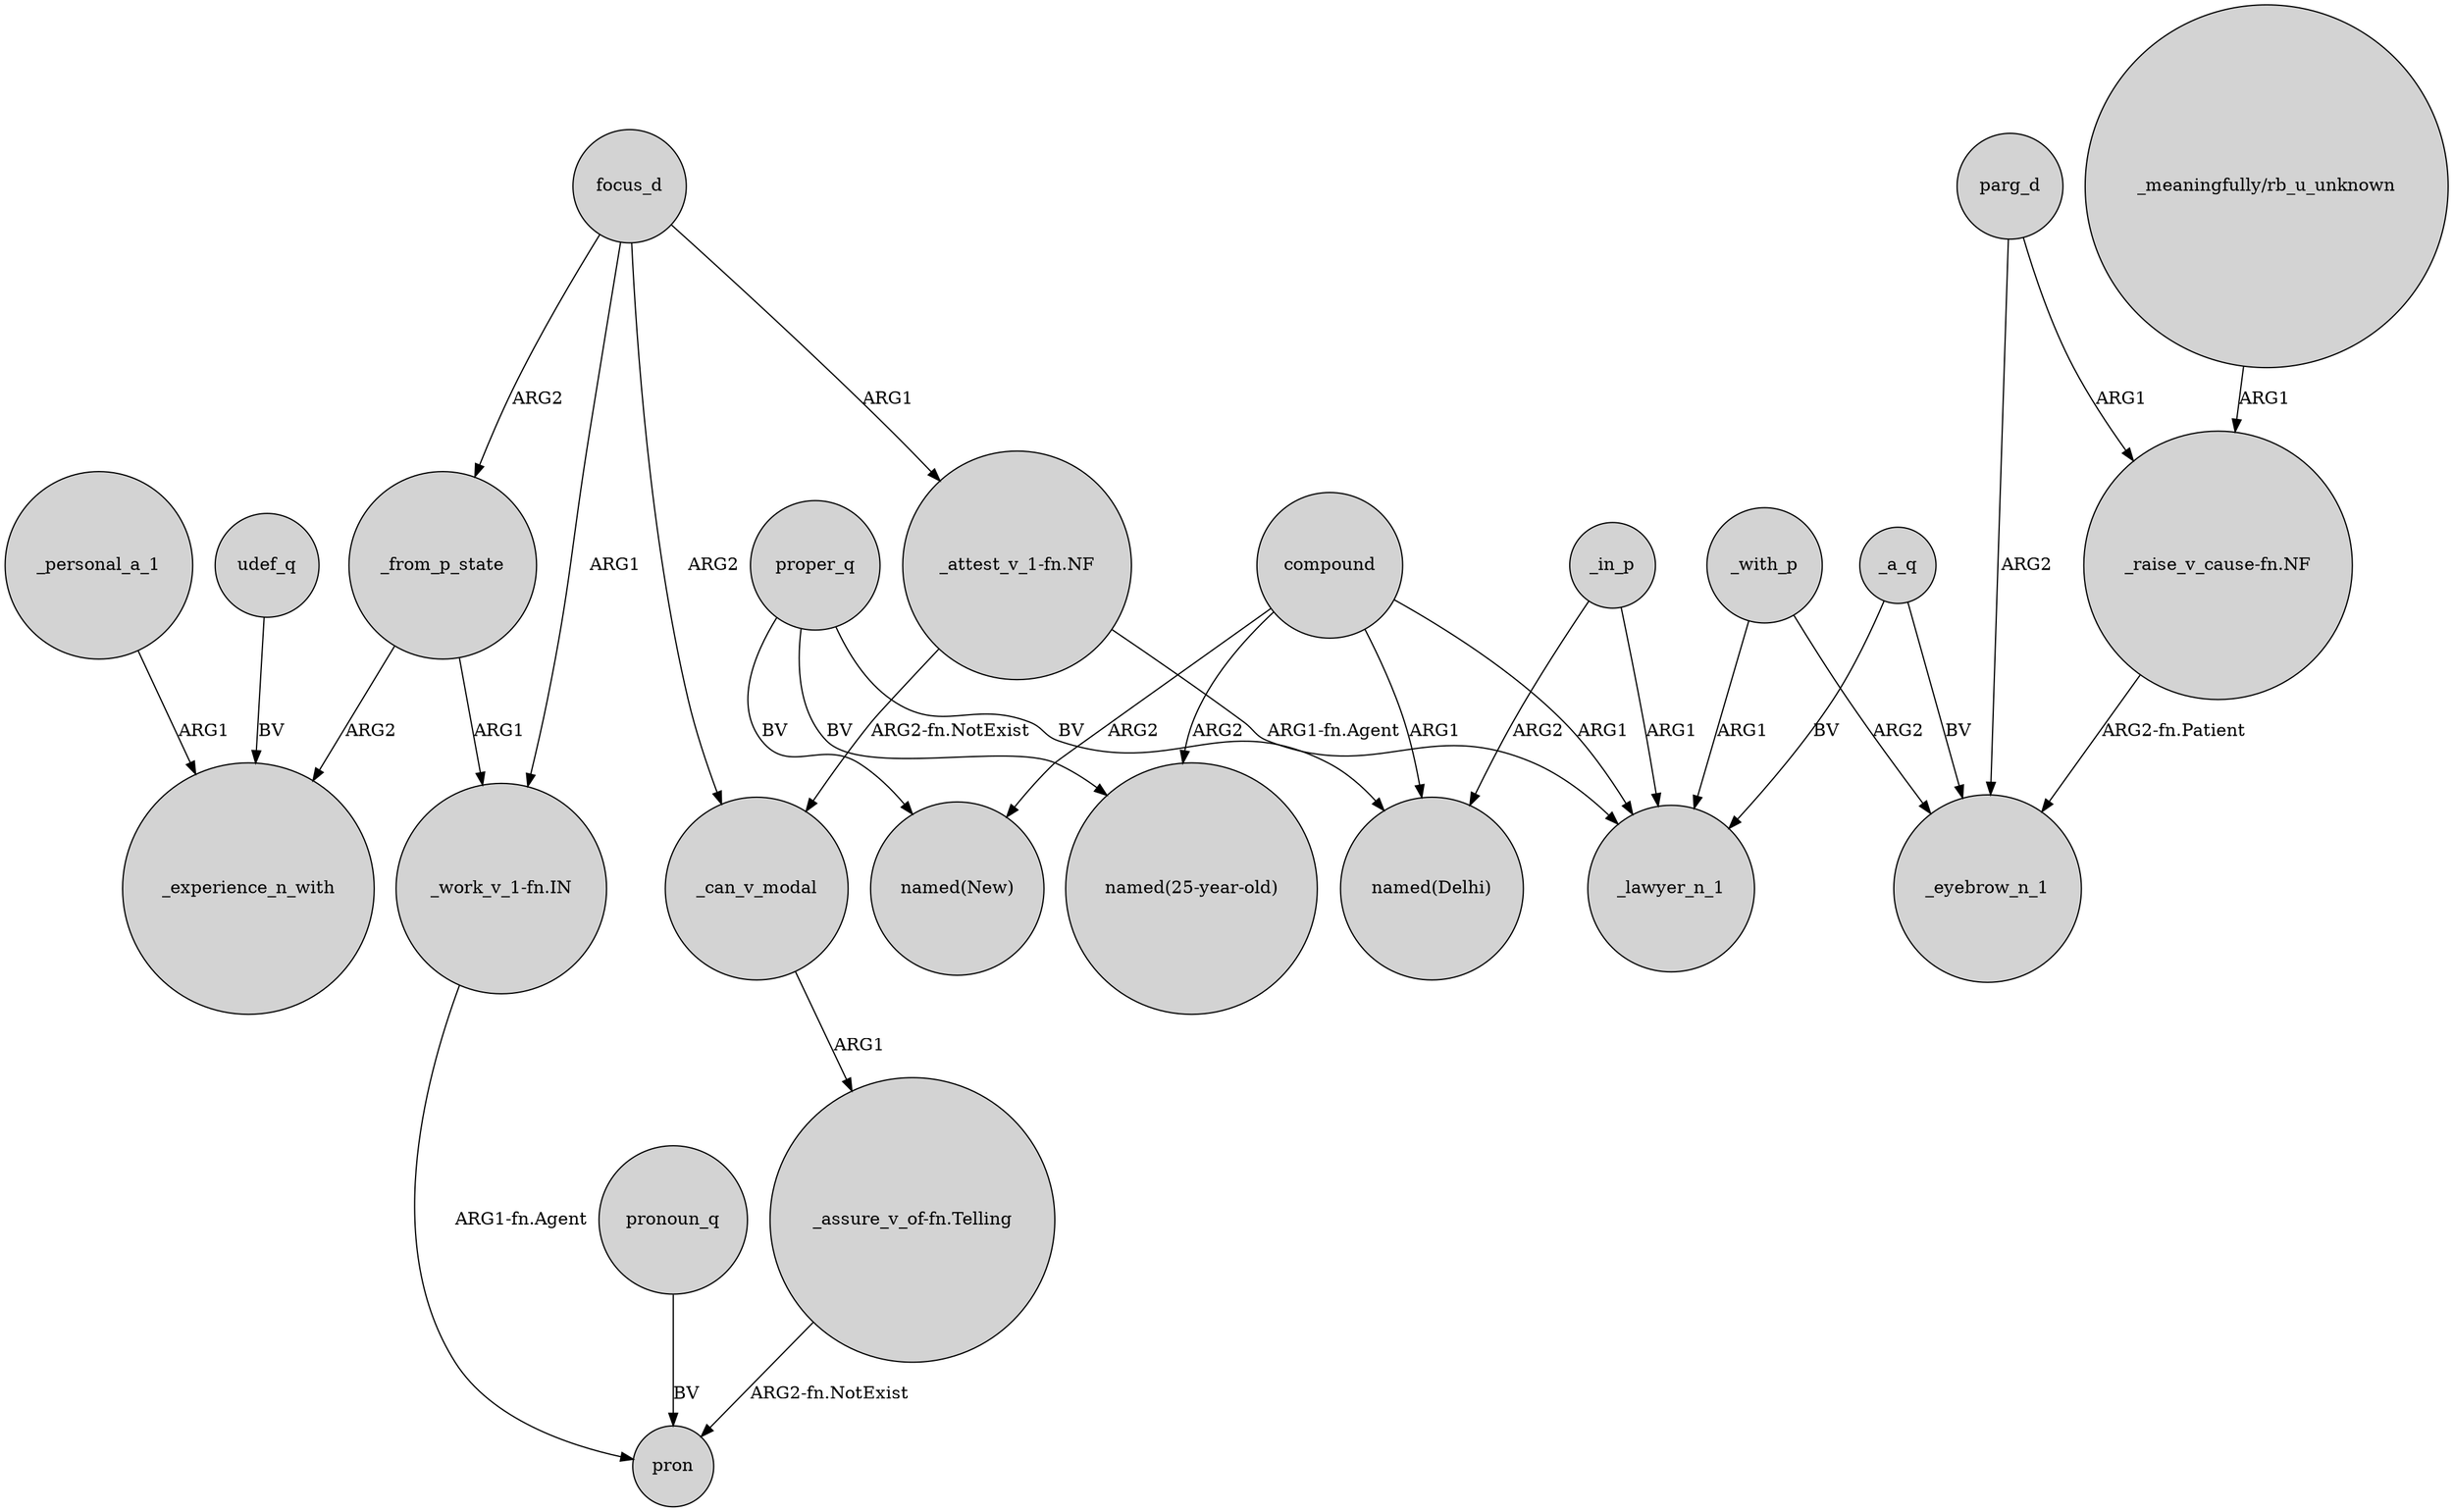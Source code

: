 digraph {
	node [shape=circle style=filled]
	_from_p_state -> _experience_n_with [label=ARG2]
	compound -> "named(New)" [label=ARG2]
	_a_q -> _lawyer_n_1 [label=BV]
	compound -> _lawyer_n_1 [label=ARG1]
	proper_q -> "named(New)" [label=BV]
	udef_q -> _experience_n_with [label=BV]
	parg_d -> "_raise_v_cause-fn.NF" [label=ARG1]
	"_attest_v_1-fn.NF" -> _lawyer_n_1 [label="ARG1-fn.Agent"]
	compound -> "named(Delhi)" [label=ARG1]
	_in_p -> "named(Delhi)" [label=ARG2]
	_in_p -> _lawyer_n_1 [label=ARG1]
	"_assure_v_of-fn.Telling" -> pron [label="ARG2-fn.NotExist"]
	compound -> "named(25-year-old)" [label=ARG2]
	parg_d -> _eyebrow_n_1 [label=ARG2]
	pronoun_q -> pron [label=BV]
	proper_q -> "named(Delhi)" [label=BV]
	_can_v_modal -> "_assure_v_of-fn.Telling" [label=ARG1]
	focus_d -> "_work_v_1-fn.IN" [label=ARG1]
	"_work_v_1-fn.IN" -> pron [label="ARG1-fn.Agent"]
	"_meaningfully/rb_u_unknown" -> "_raise_v_cause-fn.NF" [label=ARG1]
	_with_p -> _eyebrow_n_1 [label=ARG2]
	_a_q -> _eyebrow_n_1 [label=BV]
	_with_p -> _lawyer_n_1 [label=ARG1]
	_from_p_state -> "_work_v_1-fn.IN" [label=ARG1]
	_personal_a_1 -> _experience_n_with [label=ARG1]
	proper_q -> "named(25-year-old)" [label=BV]
	focus_d -> _can_v_modal [label=ARG2]
	focus_d -> "_attest_v_1-fn.NF" [label=ARG1]
	focus_d -> _from_p_state [label=ARG2]
	"_raise_v_cause-fn.NF" -> _eyebrow_n_1 [label="ARG2-fn.Patient"]
	"_attest_v_1-fn.NF" -> _can_v_modal [label="ARG2-fn.NotExist"]
}
